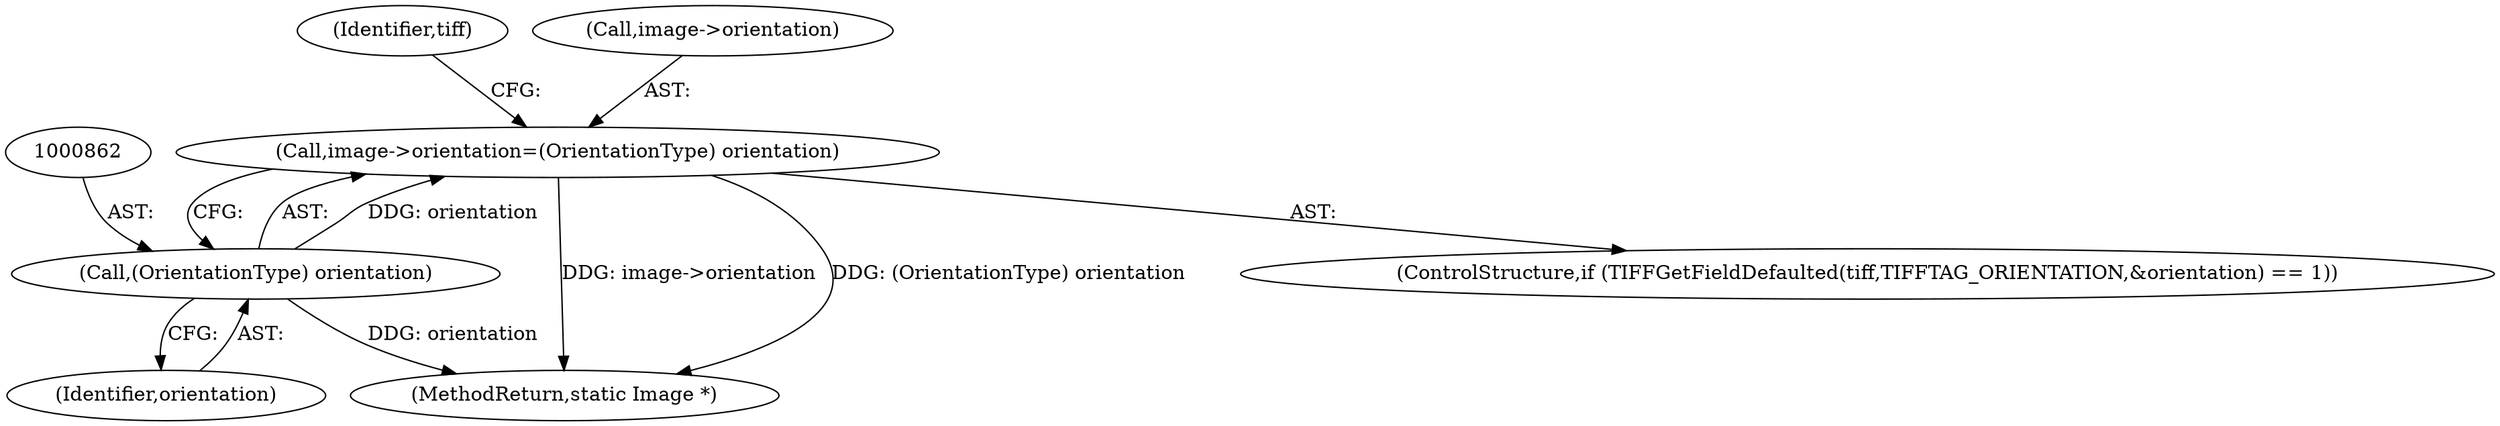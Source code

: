 digraph "0_ImageMagick_2bb6941a2d557f26a2f2049ade466e118eeaab91@pointer" {
"1000857" [label="(Call,image->orientation=(OrientationType) orientation)"];
"1000861" [label="(Call,(OrientationType) orientation)"];
"1003406" [label="(MethodReturn,static Image *)"];
"1000867" [label="(Identifier,tiff)"];
"1000863" [label="(Identifier,orientation)"];
"1000858" [label="(Call,image->orientation)"];
"1000861" [label="(Call,(OrientationType) orientation)"];
"1000849" [label="(ControlStructure,if (TIFFGetFieldDefaulted(tiff,TIFFTAG_ORIENTATION,&orientation) == 1))"];
"1000857" [label="(Call,image->orientation=(OrientationType) orientation)"];
"1000857" -> "1000849"  [label="AST: "];
"1000857" -> "1000861"  [label="CFG: "];
"1000858" -> "1000857"  [label="AST: "];
"1000861" -> "1000857"  [label="AST: "];
"1000867" -> "1000857"  [label="CFG: "];
"1000857" -> "1003406"  [label="DDG: image->orientation"];
"1000857" -> "1003406"  [label="DDG: (OrientationType) orientation"];
"1000861" -> "1000857"  [label="DDG: orientation"];
"1000861" -> "1000863"  [label="CFG: "];
"1000862" -> "1000861"  [label="AST: "];
"1000863" -> "1000861"  [label="AST: "];
"1000861" -> "1003406"  [label="DDG: orientation"];
}
